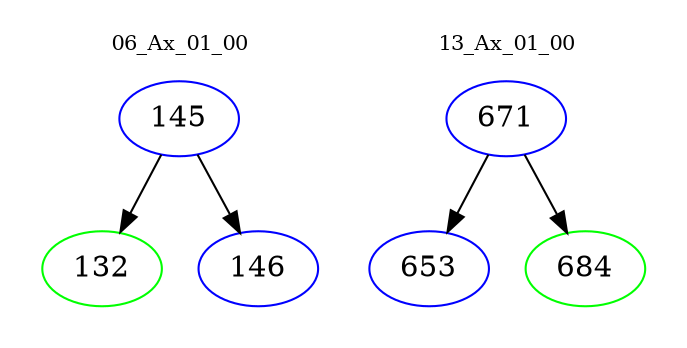 digraph{
subgraph cluster_0 {
color = white
label = "06_Ax_01_00";
fontsize=10;
T0_145 [label="145", color="blue"]
T0_145 -> T0_132 [color="black"]
T0_132 [label="132", color="green"]
T0_145 -> T0_146 [color="black"]
T0_146 [label="146", color="blue"]
}
subgraph cluster_1 {
color = white
label = "13_Ax_01_00";
fontsize=10;
T1_671 [label="671", color="blue"]
T1_671 -> T1_653 [color="black"]
T1_653 [label="653", color="blue"]
T1_671 -> T1_684 [color="black"]
T1_684 [label="684", color="green"]
}
}
